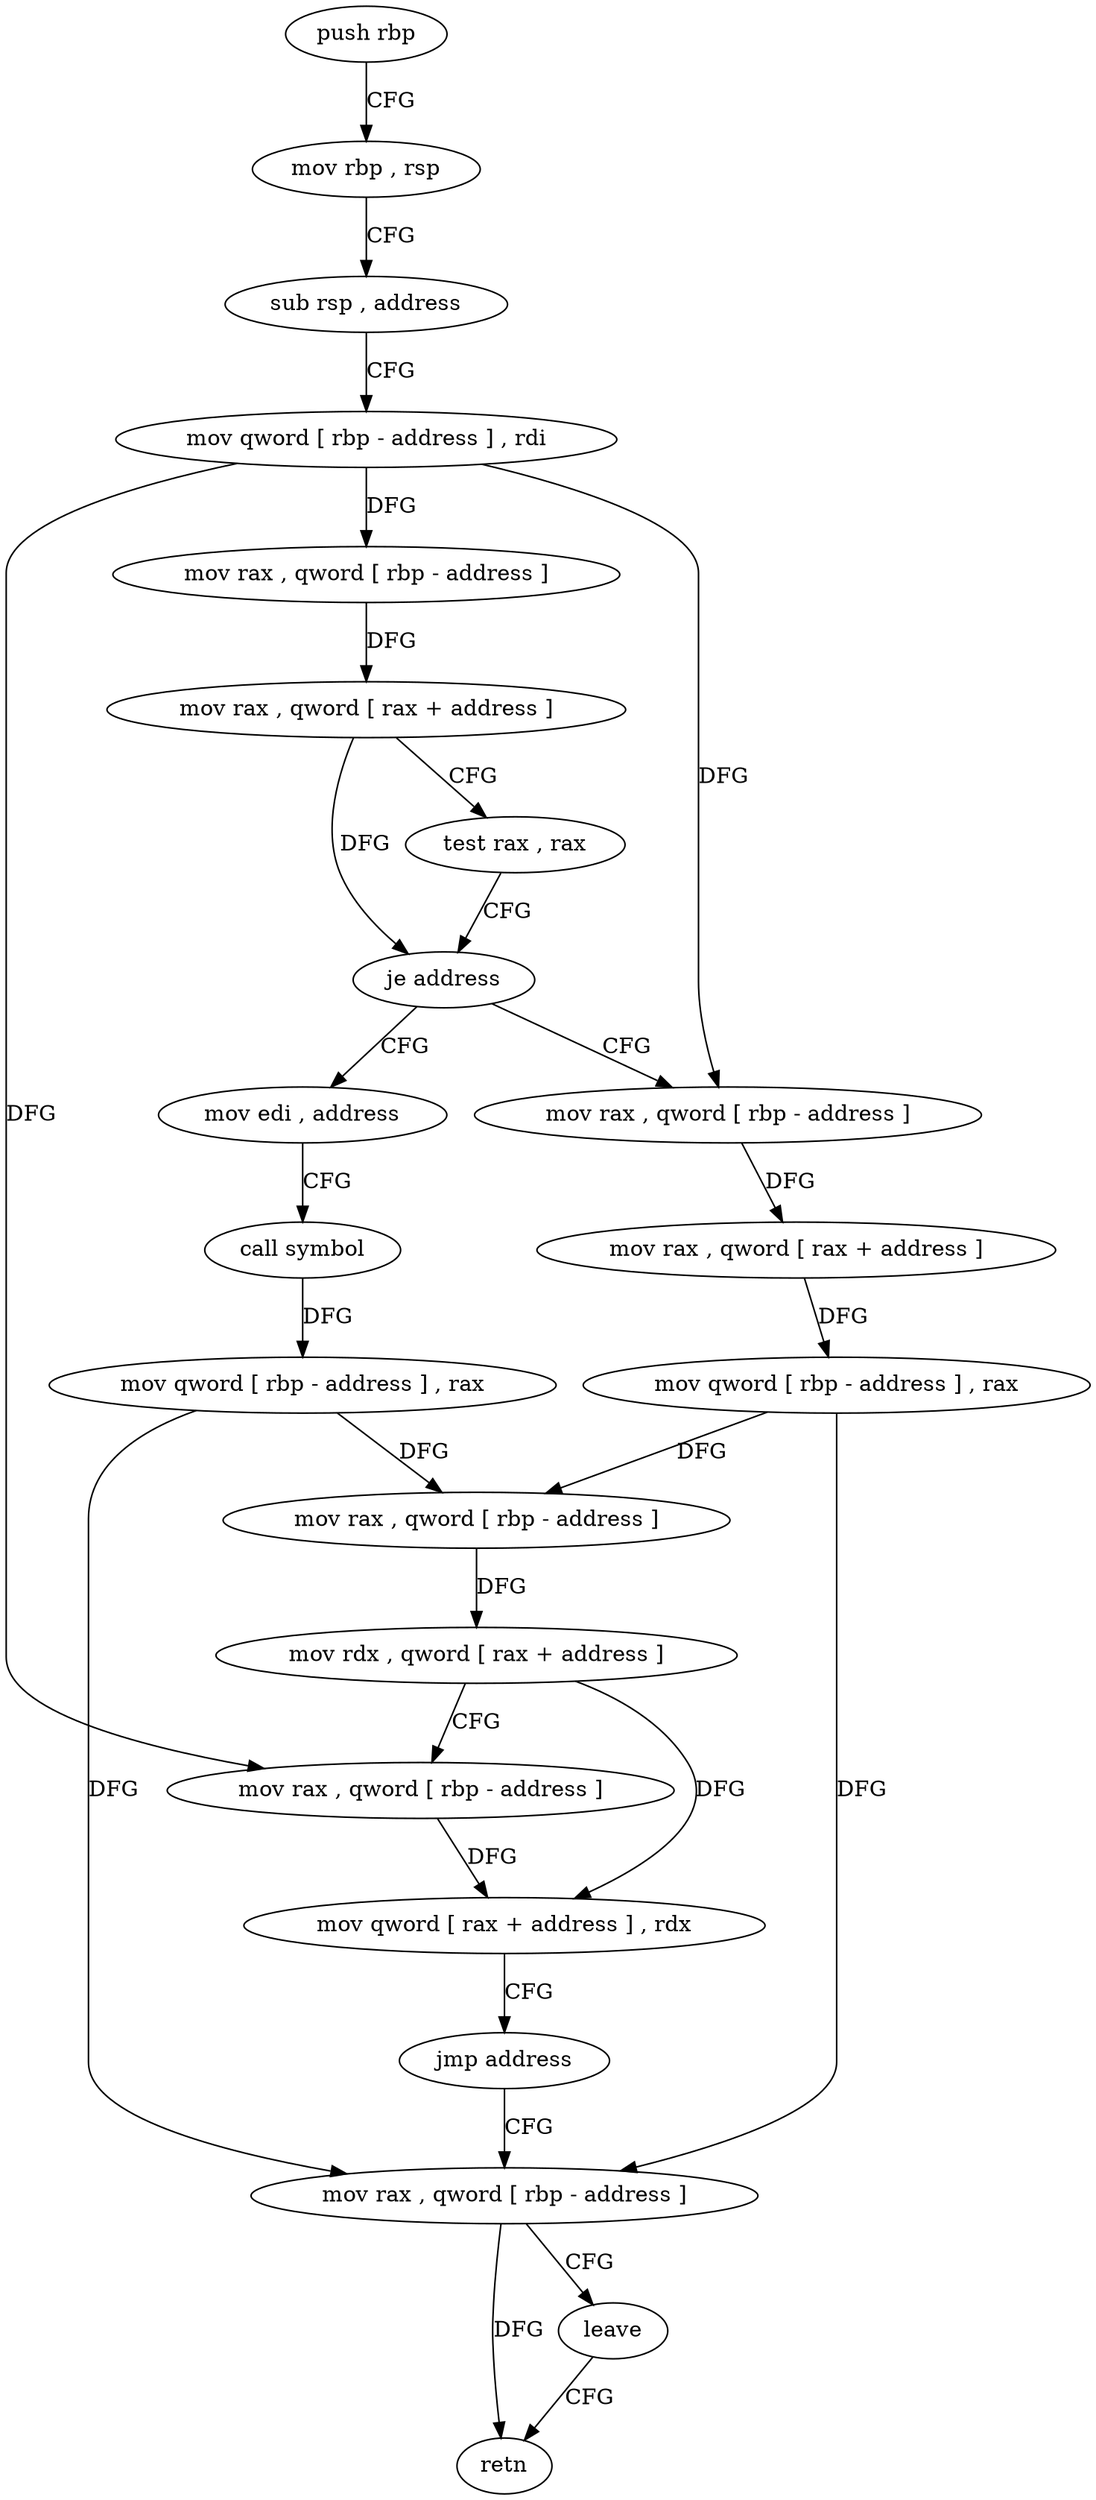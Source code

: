 digraph "func" {
"4306700" [label = "push rbp" ]
"4306701" [label = "mov rbp , rsp" ]
"4306704" [label = "sub rsp , address" ]
"4306708" [label = "mov qword [ rbp - address ] , rdi" ]
"4306712" [label = "mov rax , qword [ rbp - address ]" ]
"4306716" [label = "mov rax , qword [ rax + address ]" ]
"4306720" [label = "test rax , rax" ]
"4306723" [label = "je address" ]
"4306755" [label = "mov edi , address" ]
"4306725" [label = "mov rax , qword [ rbp - address ]" ]
"4306760" [label = "call symbol" ]
"4306765" [label = "mov qword [ rbp - address ] , rax" ]
"4306769" [label = "mov rax , qword [ rbp - address ]" ]
"4306729" [label = "mov rax , qword [ rax + address ]" ]
"4306733" [label = "mov qword [ rbp - address ] , rax" ]
"4306737" [label = "mov rax , qword [ rbp - address ]" ]
"4306741" [label = "mov rdx , qword [ rax + address ]" ]
"4306745" [label = "mov rax , qword [ rbp - address ]" ]
"4306749" [label = "mov qword [ rax + address ] , rdx" ]
"4306753" [label = "jmp address" ]
"4306773" [label = "leave" ]
"4306774" [label = "retn" ]
"4306700" -> "4306701" [ label = "CFG" ]
"4306701" -> "4306704" [ label = "CFG" ]
"4306704" -> "4306708" [ label = "CFG" ]
"4306708" -> "4306712" [ label = "DFG" ]
"4306708" -> "4306725" [ label = "DFG" ]
"4306708" -> "4306745" [ label = "DFG" ]
"4306712" -> "4306716" [ label = "DFG" ]
"4306716" -> "4306720" [ label = "CFG" ]
"4306716" -> "4306723" [ label = "DFG" ]
"4306720" -> "4306723" [ label = "CFG" ]
"4306723" -> "4306755" [ label = "CFG" ]
"4306723" -> "4306725" [ label = "CFG" ]
"4306755" -> "4306760" [ label = "CFG" ]
"4306725" -> "4306729" [ label = "DFG" ]
"4306760" -> "4306765" [ label = "DFG" ]
"4306765" -> "4306769" [ label = "DFG" ]
"4306765" -> "4306737" [ label = "DFG" ]
"4306769" -> "4306773" [ label = "CFG" ]
"4306769" -> "4306774" [ label = "DFG" ]
"4306729" -> "4306733" [ label = "DFG" ]
"4306733" -> "4306737" [ label = "DFG" ]
"4306733" -> "4306769" [ label = "DFG" ]
"4306737" -> "4306741" [ label = "DFG" ]
"4306741" -> "4306745" [ label = "CFG" ]
"4306741" -> "4306749" [ label = "DFG" ]
"4306745" -> "4306749" [ label = "DFG" ]
"4306749" -> "4306753" [ label = "CFG" ]
"4306753" -> "4306769" [ label = "CFG" ]
"4306773" -> "4306774" [ label = "CFG" ]
}
